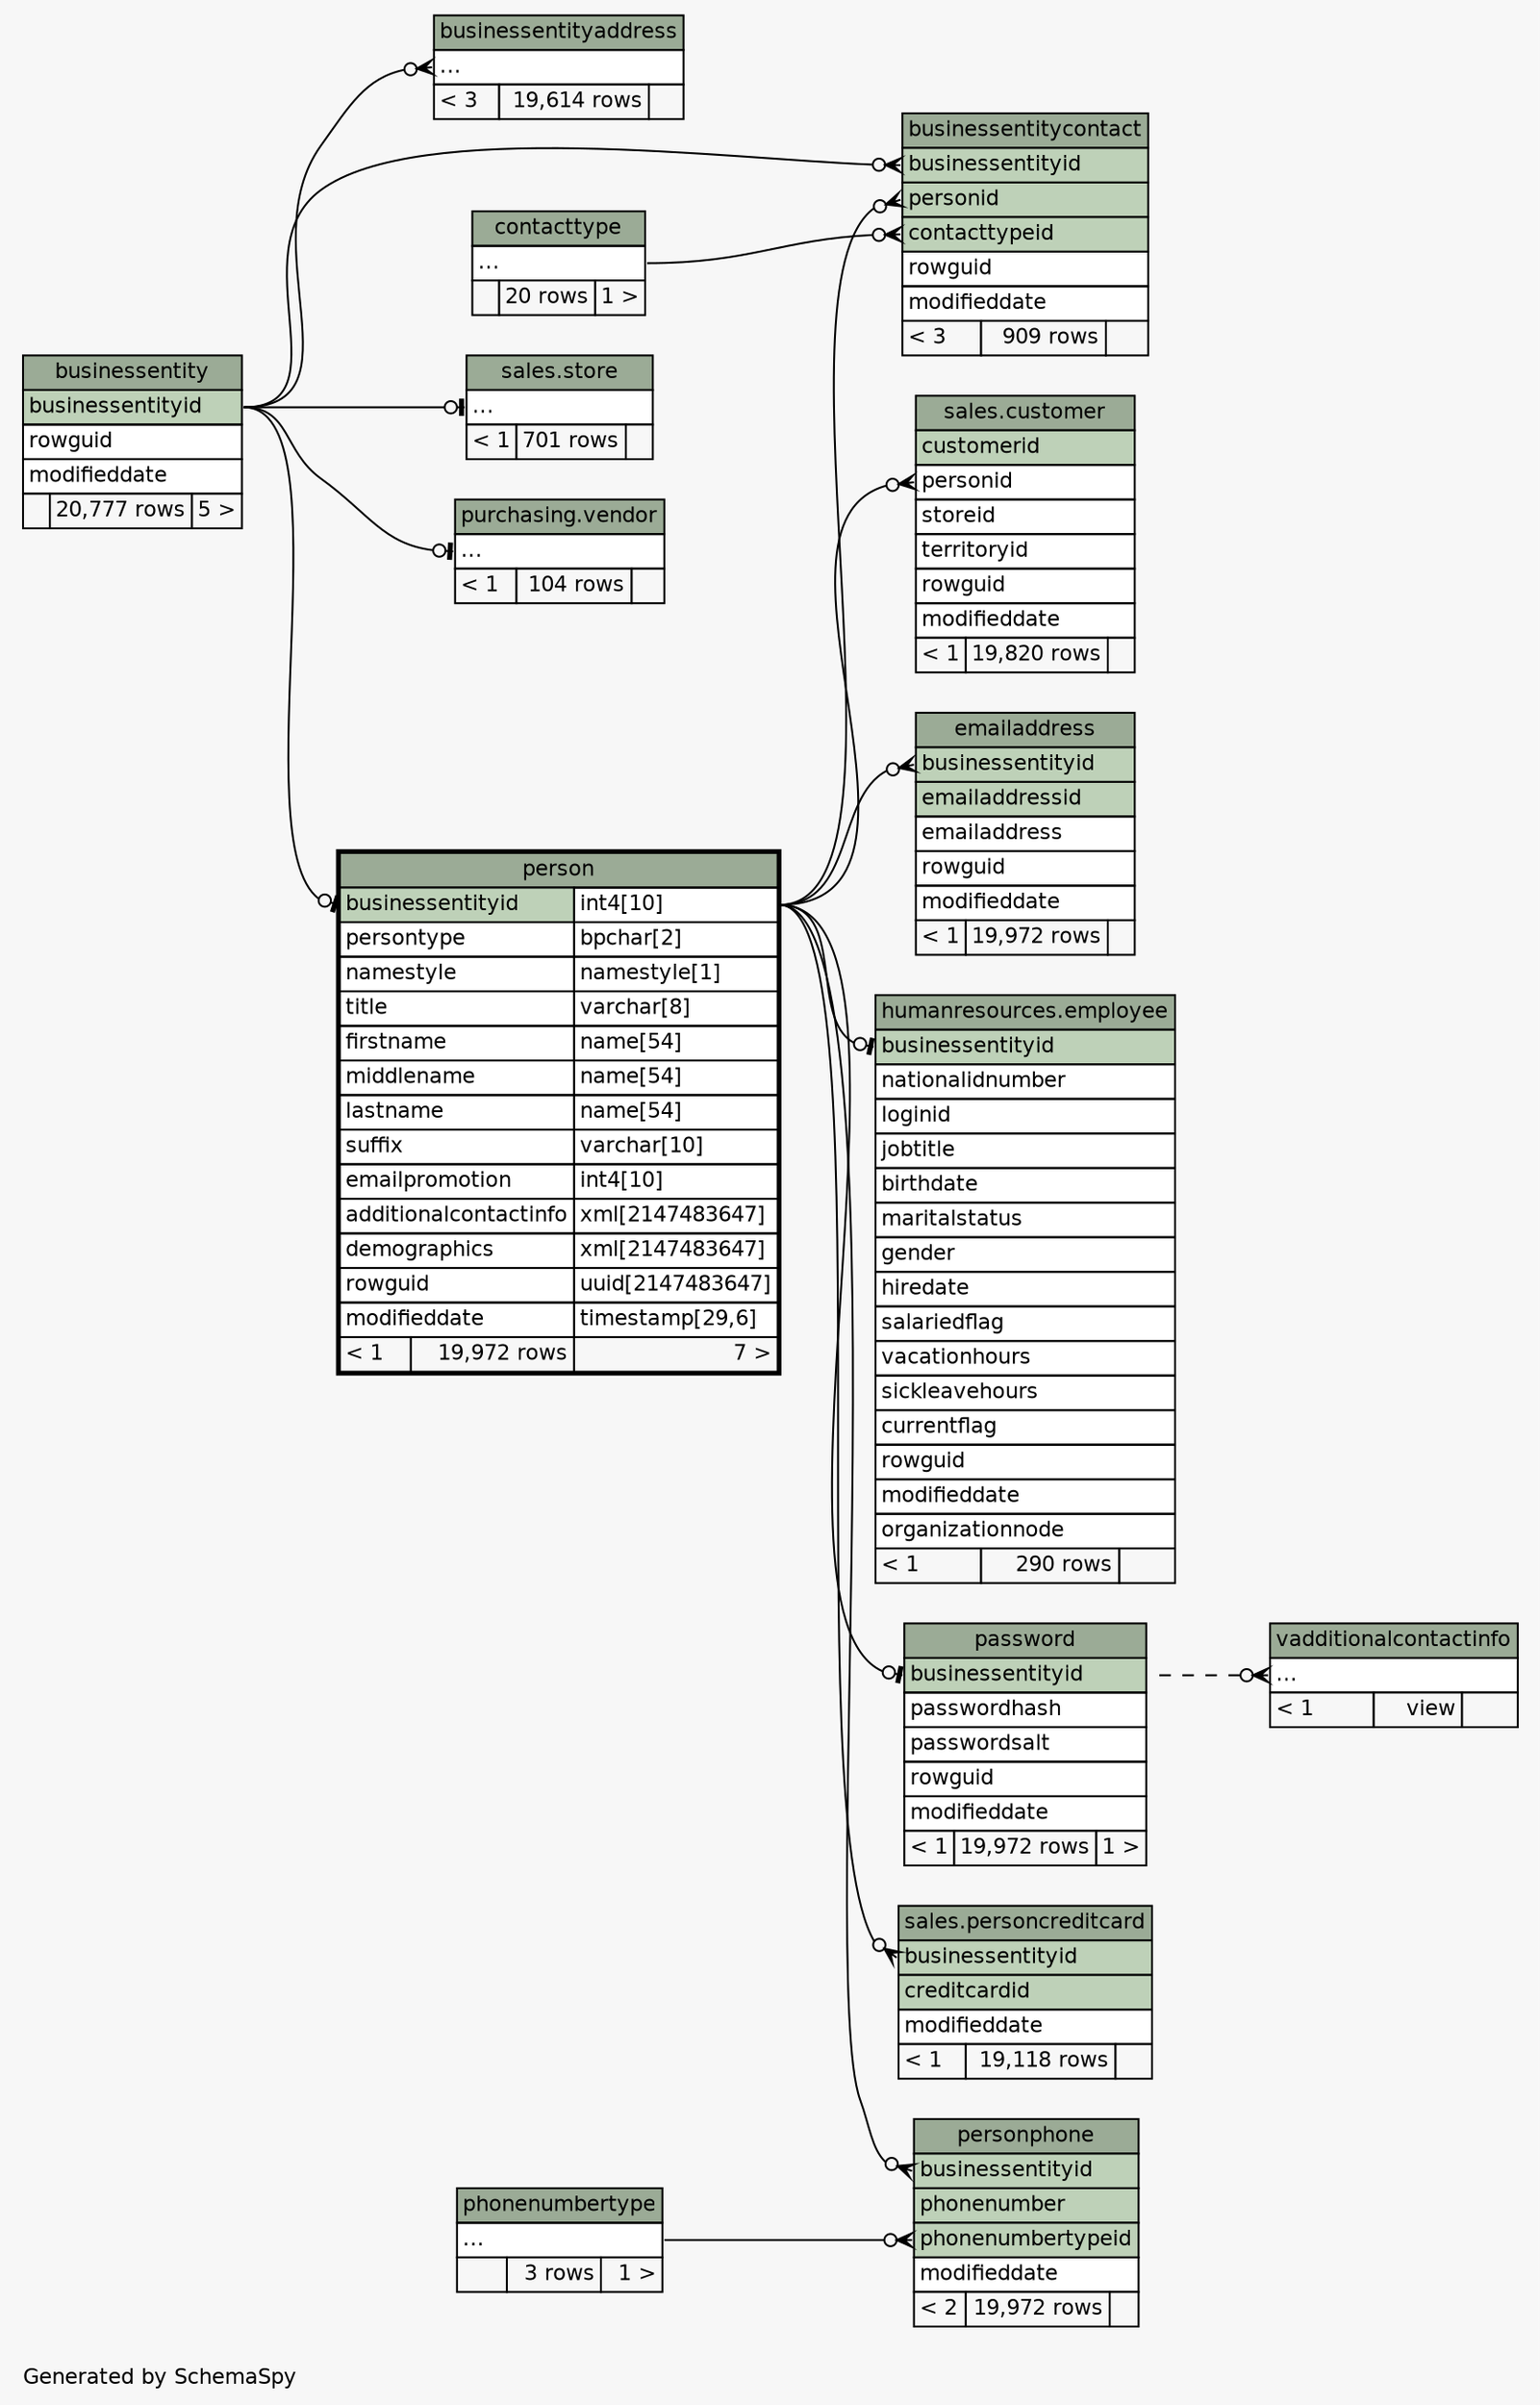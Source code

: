 // dot 2.40.1 on Linux 5.4.0-51-generic
// SchemaSpy rev 590
digraph "impliedTwoDegreesRelationshipsDiagram" {
  graph [
    rankdir="RL"
    bgcolor="#f7f7f7"
    label="\nGenerated by SchemaSpy"
    labeljust="l"
    nodesep="0.18"
    ranksep="0.46"
    fontname="Helvetica"
    fontsize="11"
  ];
  node [
    fontname="Helvetica"
    fontsize="11"
    shape="plaintext"
  ];
  edge [
    arrowsize="0.8"
  ];
  "businessentityaddress":"elipses":w -> "businessentity":"businessentityid":e [arrowhead=none dir=back arrowtail=crowodot];
  "businessentitycontact":"businessentityid":w -> "businessentity":"businessentityid":e [arrowhead=none dir=back arrowtail=crowodot];
  "businessentitycontact":"contacttypeid":w -> "contacttype":"elipses":e [arrowhead=none dir=back arrowtail=crowodot];
  "businessentitycontact":"personid":w -> "person":"businessentityid.type":e [arrowhead=none dir=back arrowtail=crowodot];
  "sales.customer":"personid":w -> "person":"businessentityid.type":e [arrowhead=none dir=back arrowtail=crowodot];
  "emailaddress":"businessentityid":w -> "person":"businessentityid.type":e [arrowhead=none dir=back arrowtail=crowodot];
  "humanresources.employee":"businessentityid":w -> "person":"businessentityid.type":e [arrowhead=none dir=back arrowtail=teeodot];
  "password":"businessentityid":w -> "person":"businessentityid.type":e [arrowhead=none dir=back arrowtail=teeodot];
  "person":"businessentityid":w -> "businessentity":"businessentityid":e [arrowhead=none dir=back arrowtail=teeodot];
  "sales.personcreditcard":"businessentityid":w -> "person":"businessentityid.type":e [arrowhead=none dir=back arrowtail=crowodot];
  "personphone":"businessentityid":w -> "person":"businessentityid.type":e [arrowhead=none dir=back arrowtail=crowodot];
  "personphone":"phonenumbertypeid":w -> "phonenumbertype":"elipses":e [arrowhead=none dir=back arrowtail=crowodot];
  "sales.store":"elipses":w -> "businessentity":"businessentityid":e [arrowhead=none dir=back arrowtail=teeodot];
  "vadditionalcontactinfo":"elipses":w -> "password":"businessentityid":e [arrowhead=none dir=back arrowtail=crowodot style=dashed];
  "purchasing.vendor":"elipses":w -> "businessentity":"businessentityid":e [arrowhead=none dir=back arrowtail=teeodot];
  "businessentity" [
    label=<
    <TABLE BORDER="0" CELLBORDER="1" CELLSPACING="0" BGCOLOR="#ffffff">
      <TR><TD COLSPAN="3" BGCOLOR="#9bab96" ALIGN="CENTER">businessentity</TD></TR>
      <TR><TD PORT="businessentityid" COLSPAN="3" BGCOLOR="#bed1b8" ALIGN="LEFT">businessentityid</TD></TR>
      <TR><TD PORT="rowguid" COLSPAN="3" ALIGN="LEFT">rowguid</TD></TR>
      <TR><TD PORT="modifieddate" COLSPAN="3" ALIGN="LEFT">modifieddate</TD></TR>
      <TR><TD ALIGN="LEFT" BGCOLOR="#f7f7f7">  </TD><TD ALIGN="RIGHT" BGCOLOR="#f7f7f7">20,777 rows</TD><TD ALIGN="RIGHT" BGCOLOR="#f7f7f7">5 &gt;</TD></TR>
    </TABLE>>
    URL="businessentity.html"
    tooltip="businessentity"
  ];
  "businessentityaddress" [
    label=<
    <TABLE BORDER="0" CELLBORDER="1" CELLSPACING="0" BGCOLOR="#ffffff">
      <TR><TD COLSPAN="3" BGCOLOR="#9bab96" ALIGN="CENTER">businessentityaddress</TD></TR>
      <TR><TD PORT="elipses" COLSPAN="3" ALIGN="LEFT">...</TD></TR>
      <TR><TD ALIGN="LEFT" BGCOLOR="#f7f7f7">&lt; 3</TD><TD ALIGN="RIGHT" BGCOLOR="#f7f7f7">19,614 rows</TD><TD ALIGN="RIGHT" BGCOLOR="#f7f7f7">  </TD></TR>
    </TABLE>>
    URL="businessentityaddress.html"
    tooltip="businessentityaddress"
  ];
  "businessentitycontact" [
    label=<
    <TABLE BORDER="0" CELLBORDER="1" CELLSPACING="0" BGCOLOR="#ffffff">
      <TR><TD COLSPAN="3" BGCOLOR="#9bab96" ALIGN="CENTER">businessentitycontact</TD></TR>
      <TR><TD PORT="businessentityid" COLSPAN="3" BGCOLOR="#bed1b8" ALIGN="LEFT">businessentityid</TD></TR>
      <TR><TD PORT="personid" COLSPAN="3" BGCOLOR="#bed1b8" ALIGN="LEFT">personid</TD></TR>
      <TR><TD PORT="contacttypeid" COLSPAN="3" BGCOLOR="#bed1b8" ALIGN="LEFT">contacttypeid</TD></TR>
      <TR><TD PORT="rowguid" COLSPAN="3" ALIGN="LEFT">rowguid</TD></TR>
      <TR><TD PORT="modifieddate" COLSPAN="3" ALIGN="LEFT">modifieddate</TD></TR>
      <TR><TD ALIGN="LEFT" BGCOLOR="#f7f7f7">&lt; 3</TD><TD ALIGN="RIGHT" BGCOLOR="#f7f7f7">909 rows</TD><TD ALIGN="RIGHT" BGCOLOR="#f7f7f7">  </TD></TR>
    </TABLE>>
    URL="businessentitycontact.html"
    tooltip="businessentitycontact"
  ];
  "contacttype" [
    label=<
    <TABLE BORDER="0" CELLBORDER="1" CELLSPACING="0" BGCOLOR="#ffffff">
      <TR><TD COLSPAN="3" BGCOLOR="#9bab96" ALIGN="CENTER">contacttype</TD></TR>
      <TR><TD PORT="elipses" COLSPAN="3" ALIGN="LEFT">...</TD></TR>
      <TR><TD ALIGN="LEFT" BGCOLOR="#f7f7f7">  </TD><TD ALIGN="RIGHT" BGCOLOR="#f7f7f7">20 rows</TD><TD ALIGN="RIGHT" BGCOLOR="#f7f7f7">1 &gt;</TD></TR>
    </TABLE>>
    URL="contacttype.html"
    tooltip="contacttype"
  ];
  "sales.customer" [
    label=<
    <TABLE BORDER="0" CELLBORDER="1" CELLSPACING="0" BGCOLOR="#ffffff">
      <TR><TD COLSPAN="3" BGCOLOR="#9bab96" ALIGN="CENTER">sales.customer</TD></TR>
      <TR><TD PORT="customerid" COLSPAN="3" BGCOLOR="#bed1b8" ALIGN="LEFT">customerid</TD></TR>
      <TR><TD PORT="personid" COLSPAN="3" ALIGN="LEFT">personid</TD></TR>
      <TR><TD PORT="storeid" COLSPAN="3" ALIGN="LEFT">storeid</TD></TR>
      <TR><TD PORT="territoryid" COLSPAN="3" ALIGN="LEFT">territoryid</TD></TR>
      <TR><TD PORT="rowguid" COLSPAN="3" ALIGN="LEFT">rowguid</TD></TR>
      <TR><TD PORT="modifieddate" COLSPAN="3" ALIGN="LEFT">modifieddate</TD></TR>
      <TR><TD ALIGN="LEFT" BGCOLOR="#f7f7f7">&lt; 1</TD><TD ALIGN="RIGHT" BGCOLOR="#f7f7f7">19,820 rows</TD><TD ALIGN="RIGHT" BGCOLOR="#f7f7f7">  </TD></TR>
    </TABLE>>
    tooltip="sales.customer"
  ];
  "emailaddress" [
    label=<
    <TABLE BORDER="0" CELLBORDER="1" CELLSPACING="0" BGCOLOR="#ffffff">
      <TR><TD COLSPAN="3" BGCOLOR="#9bab96" ALIGN="CENTER">emailaddress</TD></TR>
      <TR><TD PORT="businessentityid" COLSPAN="3" BGCOLOR="#bed1b8" ALIGN="LEFT">businessentityid</TD></TR>
      <TR><TD PORT="emailaddressid" COLSPAN="3" BGCOLOR="#bed1b8" ALIGN="LEFT">emailaddressid</TD></TR>
      <TR><TD PORT="emailaddress" COLSPAN="3" ALIGN="LEFT">emailaddress</TD></TR>
      <TR><TD PORT="rowguid" COLSPAN="3" ALIGN="LEFT">rowguid</TD></TR>
      <TR><TD PORT="modifieddate" COLSPAN="3" ALIGN="LEFT">modifieddate</TD></TR>
      <TR><TD ALIGN="LEFT" BGCOLOR="#f7f7f7">&lt; 1</TD><TD ALIGN="RIGHT" BGCOLOR="#f7f7f7">19,972 rows</TD><TD ALIGN="RIGHT" BGCOLOR="#f7f7f7">  </TD></TR>
    </TABLE>>
    URL="emailaddress.html"
    tooltip="emailaddress"
  ];
  "humanresources.employee" [
    label=<
    <TABLE BORDER="0" CELLBORDER="1" CELLSPACING="0" BGCOLOR="#ffffff">
      <TR><TD COLSPAN="3" BGCOLOR="#9bab96" ALIGN="CENTER">humanresources.employee</TD></TR>
      <TR><TD PORT="businessentityid" COLSPAN="3" BGCOLOR="#bed1b8" ALIGN="LEFT">businessentityid</TD></TR>
      <TR><TD PORT="nationalidnumber" COLSPAN="3" ALIGN="LEFT">nationalidnumber</TD></TR>
      <TR><TD PORT="loginid" COLSPAN="3" ALIGN="LEFT">loginid</TD></TR>
      <TR><TD PORT="jobtitle" COLSPAN="3" ALIGN="LEFT">jobtitle</TD></TR>
      <TR><TD PORT="birthdate" COLSPAN="3" ALIGN="LEFT">birthdate</TD></TR>
      <TR><TD PORT="maritalstatus" COLSPAN="3" ALIGN="LEFT">maritalstatus</TD></TR>
      <TR><TD PORT="gender" COLSPAN="3" ALIGN="LEFT">gender</TD></TR>
      <TR><TD PORT="hiredate" COLSPAN="3" ALIGN="LEFT">hiredate</TD></TR>
      <TR><TD PORT="salariedflag" COLSPAN="3" ALIGN="LEFT">salariedflag</TD></TR>
      <TR><TD PORT="vacationhours" COLSPAN="3" ALIGN="LEFT">vacationhours</TD></TR>
      <TR><TD PORT="sickleavehours" COLSPAN="3" ALIGN="LEFT">sickleavehours</TD></TR>
      <TR><TD PORT="currentflag" COLSPAN="3" ALIGN="LEFT">currentflag</TD></TR>
      <TR><TD PORT="rowguid" COLSPAN="3" ALIGN="LEFT">rowguid</TD></TR>
      <TR><TD PORT="modifieddate" COLSPAN="3" ALIGN="LEFT">modifieddate</TD></TR>
      <TR><TD PORT="organizationnode" COLSPAN="3" ALIGN="LEFT">organizationnode</TD></TR>
      <TR><TD ALIGN="LEFT" BGCOLOR="#f7f7f7">&lt; 1</TD><TD ALIGN="RIGHT" BGCOLOR="#f7f7f7">290 rows</TD><TD ALIGN="RIGHT" BGCOLOR="#f7f7f7">  </TD></TR>
    </TABLE>>
    tooltip="humanresources.employee"
  ];
  "password" [
    label=<
    <TABLE BORDER="0" CELLBORDER="1" CELLSPACING="0" BGCOLOR="#ffffff">
      <TR><TD COLSPAN="3" BGCOLOR="#9bab96" ALIGN="CENTER">password</TD></TR>
      <TR><TD PORT="businessentityid" COLSPAN="3" BGCOLOR="#bed1b8" ALIGN="LEFT">businessentityid</TD></TR>
      <TR><TD PORT="passwordhash" COLSPAN="3" ALIGN="LEFT">passwordhash</TD></TR>
      <TR><TD PORT="passwordsalt" COLSPAN="3" ALIGN="LEFT">passwordsalt</TD></TR>
      <TR><TD PORT="rowguid" COLSPAN="3" ALIGN="LEFT">rowguid</TD></TR>
      <TR><TD PORT="modifieddate" COLSPAN="3" ALIGN="LEFT">modifieddate</TD></TR>
      <TR><TD ALIGN="LEFT" BGCOLOR="#f7f7f7">&lt; 1</TD><TD ALIGN="RIGHT" BGCOLOR="#f7f7f7">19,972 rows</TD><TD ALIGN="RIGHT" BGCOLOR="#f7f7f7">1 &gt;</TD></TR>
    </TABLE>>
    URL="password.html"
    tooltip="password"
  ];
  "person" [
    label=<
    <TABLE BORDER="2" CELLBORDER="1" CELLSPACING="0" BGCOLOR="#ffffff">
      <TR><TD COLSPAN="3" BGCOLOR="#9bab96" ALIGN="CENTER">person</TD></TR>
      <TR><TD PORT="businessentityid" COLSPAN="2" BGCOLOR="#bed1b8" ALIGN="LEFT">businessentityid</TD><TD PORT="businessentityid.type" ALIGN="LEFT">int4[10]</TD></TR>
      <TR><TD PORT="persontype" COLSPAN="2" ALIGN="LEFT">persontype</TD><TD PORT="persontype.type" ALIGN="LEFT">bpchar[2]</TD></TR>
      <TR><TD PORT="namestyle" COLSPAN="2" ALIGN="LEFT">namestyle</TD><TD PORT="namestyle.type" ALIGN="LEFT">namestyle[1]</TD></TR>
      <TR><TD PORT="title" COLSPAN="2" ALIGN="LEFT">title</TD><TD PORT="title.type" ALIGN="LEFT">varchar[8]</TD></TR>
      <TR><TD PORT="firstname" COLSPAN="2" ALIGN="LEFT">firstname</TD><TD PORT="firstname.type" ALIGN="LEFT">name[54]</TD></TR>
      <TR><TD PORT="middlename" COLSPAN="2" ALIGN="LEFT">middlename</TD><TD PORT="middlename.type" ALIGN="LEFT">name[54]</TD></TR>
      <TR><TD PORT="lastname" COLSPAN="2" ALIGN="LEFT">lastname</TD><TD PORT="lastname.type" ALIGN="LEFT">name[54]</TD></TR>
      <TR><TD PORT="suffix" COLSPAN="2" ALIGN="LEFT">suffix</TD><TD PORT="suffix.type" ALIGN="LEFT">varchar[10]</TD></TR>
      <TR><TD PORT="emailpromotion" COLSPAN="2" ALIGN="LEFT">emailpromotion</TD><TD PORT="emailpromotion.type" ALIGN="LEFT">int4[10]</TD></TR>
      <TR><TD PORT="additionalcontactinfo" COLSPAN="2" ALIGN="LEFT">additionalcontactinfo</TD><TD PORT="additionalcontactinfo.type" ALIGN="LEFT">xml[2147483647]</TD></TR>
      <TR><TD PORT="demographics" COLSPAN="2" ALIGN="LEFT">demographics</TD><TD PORT="demographics.type" ALIGN="LEFT">xml[2147483647]</TD></TR>
      <TR><TD PORT="rowguid" COLSPAN="2" ALIGN="LEFT">rowguid</TD><TD PORT="rowguid.type" ALIGN="LEFT">uuid[2147483647]</TD></TR>
      <TR><TD PORT="modifieddate" COLSPAN="2" ALIGN="LEFT">modifieddate</TD><TD PORT="modifieddate.type" ALIGN="LEFT">timestamp[29,6]</TD></TR>
      <TR><TD ALIGN="LEFT" BGCOLOR="#f7f7f7">&lt; 1</TD><TD ALIGN="RIGHT" BGCOLOR="#f7f7f7">19,972 rows</TD><TD ALIGN="RIGHT" BGCOLOR="#f7f7f7">7 &gt;</TD></TR>
    </TABLE>>
    URL="person.html"
    tooltip="person"
  ];
  "sales.personcreditcard" [
    label=<
    <TABLE BORDER="0" CELLBORDER="1" CELLSPACING="0" BGCOLOR="#ffffff">
      <TR><TD COLSPAN="3" BGCOLOR="#9bab96" ALIGN="CENTER">sales.personcreditcard</TD></TR>
      <TR><TD PORT="businessentityid" COLSPAN="3" BGCOLOR="#bed1b8" ALIGN="LEFT">businessentityid</TD></TR>
      <TR><TD PORT="creditcardid" COLSPAN="3" BGCOLOR="#bed1b8" ALIGN="LEFT">creditcardid</TD></TR>
      <TR><TD PORT="modifieddate" COLSPAN="3" ALIGN="LEFT">modifieddate</TD></TR>
      <TR><TD ALIGN="LEFT" BGCOLOR="#f7f7f7">&lt; 1</TD><TD ALIGN="RIGHT" BGCOLOR="#f7f7f7">19,118 rows</TD><TD ALIGN="RIGHT" BGCOLOR="#f7f7f7">  </TD></TR>
    </TABLE>>
    tooltip="sales.personcreditcard"
  ];
  "personphone" [
    label=<
    <TABLE BORDER="0" CELLBORDER="1" CELLSPACING="0" BGCOLOR="#ffffff">
      <TR><TD COLSPAN="3" BGCOLOR="#9bab96" ALIGN="CENTER">personphone</TD></TR>
      <TR><TD PORT="businessentityid" COLSPAN="3" BGCOLOR="#bed1b8" ALIGN="LEFT">businessentityid</TD></TR>
      <TR><TD PORT="phonenumber" COLSPAN="3" BGCOLOR="#bed1b8" ALIGN="LEFT">phonenumber</TD></TR>
      <TR><TD PORT="phonenumbertypeid" COLSPAN="3" BGCOLOR="#bed1b8" ALIGN="LEFT">phonenumbertypeid</TD></TR>
      <TR><TD PORT="modifieddate" COLSPAN="3" ALIGN="LEFT">modifieddate</TD></TR>
      <TR><TD ALIGN="LEFT" BGCOLOR="#f7f7f7">&lt; 2</TD><TD ALIGN="RIGHT" BGCOLOR="#f7f7f7">19,972 rows</TD><TD ALIGN="RIGHT" BGCOLOR="#f7f7f7">  </TD></TR>
    </TABLE>>
    URL="personphone.html"
    tooltip="personphone"
  ];
  "phonenumbertype" [
    label=<
    <TABLE BORDER="0" CELLBORDER="1" CELLSPACING="0" BGCOLOR="#ffffff">
      <TR><TD COLSPAN="3" BGCOLOR="#9bab96" ALIGN="CENTER">phonenumbertype</TD></TR>
      <TR><TD PORT="elipses" COLSPAN="3" ALIGN="LEFT">...</TD></TR>
      <TR><TD ALIGN="LEFT" BGCOLOR="#f7f7f7">  </TD><TD ALIGN="RIGHT" BGCOLOR="#f7f7f7">3 rows</TD><TD ALIGN="RIGHT" BGCOLOR="#f7f7f7">1 &gt;</TD></TR>
    </TABLE>>
    URL="phonenumbertype.html"
    tooltip="phonenumbertype"
  ];
  "sales.store" [
    label=<
    <TABLE BORDER="0" CELLBORDER="1" CELLSPACING="0" BGCOLOR="#ffffff">
      <TR><TD COLSPAN="3" BGCOLOR="#9bab96" ALIGN="CENTER">sales.store</TD></TR>
      <TR><TD PORT="elipses" COLSPAN="3" ALIGN="LEFT">...</TD></TR>
      <TR><TD ALIGN="LEFT" BGCOLOR="#f7f7f7">&lt; 1</TD><TD ALIGN="RIGHT" BGCOLOR="#f7f7f7">701 rows</TD><TD ALIGN="RIGHT" BGCOLOR="#f7f7f7">  </TD></TR>
    </TABLE>>
    tooltip="sales.store"
  ];
  "vadditionalcontactinfo" [
    label=<
    <TABLE BORDER="0" CELLBORDER="1" CELLSPACING="0" BGCOLOR="#ffffff">
      <TR><TD COLSPAN="3" BGCOLOR="#9bab96" ALIGN="CENTER">vadditionalcontactinfo</TD></TR>
      <TR><TD PORT="elipses" COLSPAN="3" ALIGN="LEFT">...</TD></TR>
      <TR><TD ALIGN="LEFT" BGCOLOR="#f7f7f7">&lt; 1</TD><TD ALIGN="RIGHT" BGCOLOR="#f7f7f7">view</TD><TD ALIGN="RIGHT" BGCOLOR="#f7f7f7">  </TD></TR>
    </TABLE>>
    URL="vadditionalcontactinfo.html"
    tooltip="vadditionalcontactinfo"
  ];
  "purchasing.vendor" [
    label=<
    <TABLE BORDER="0" CELLBORDER="1" CELLSPACING="0" BGCOLOR="#ffffff">
      <TR><TD COLSPAN="3" BGCOLOR="#9bab96" ALIGN="CENTER">purchasing.vendor</TD></TR>
      <TR><TD PORT="elipses" COLSPAN="3" ALIGN="LEFT">...</TD></TR>
      <TR><TD ALIGN="LEFT" BGCOLOR="#f7f7f7">&lt; 1</TD><TD ALIGN="RIGHT" BGCOLOR="#f7f7f7">104 rows</TD><TD ALIGN="RIGHT" BGCOLOR="#f7f7f7">  </TD></TR>
    </TABLE>>
    tooltip="purchasing.vendor"
  ];
}
